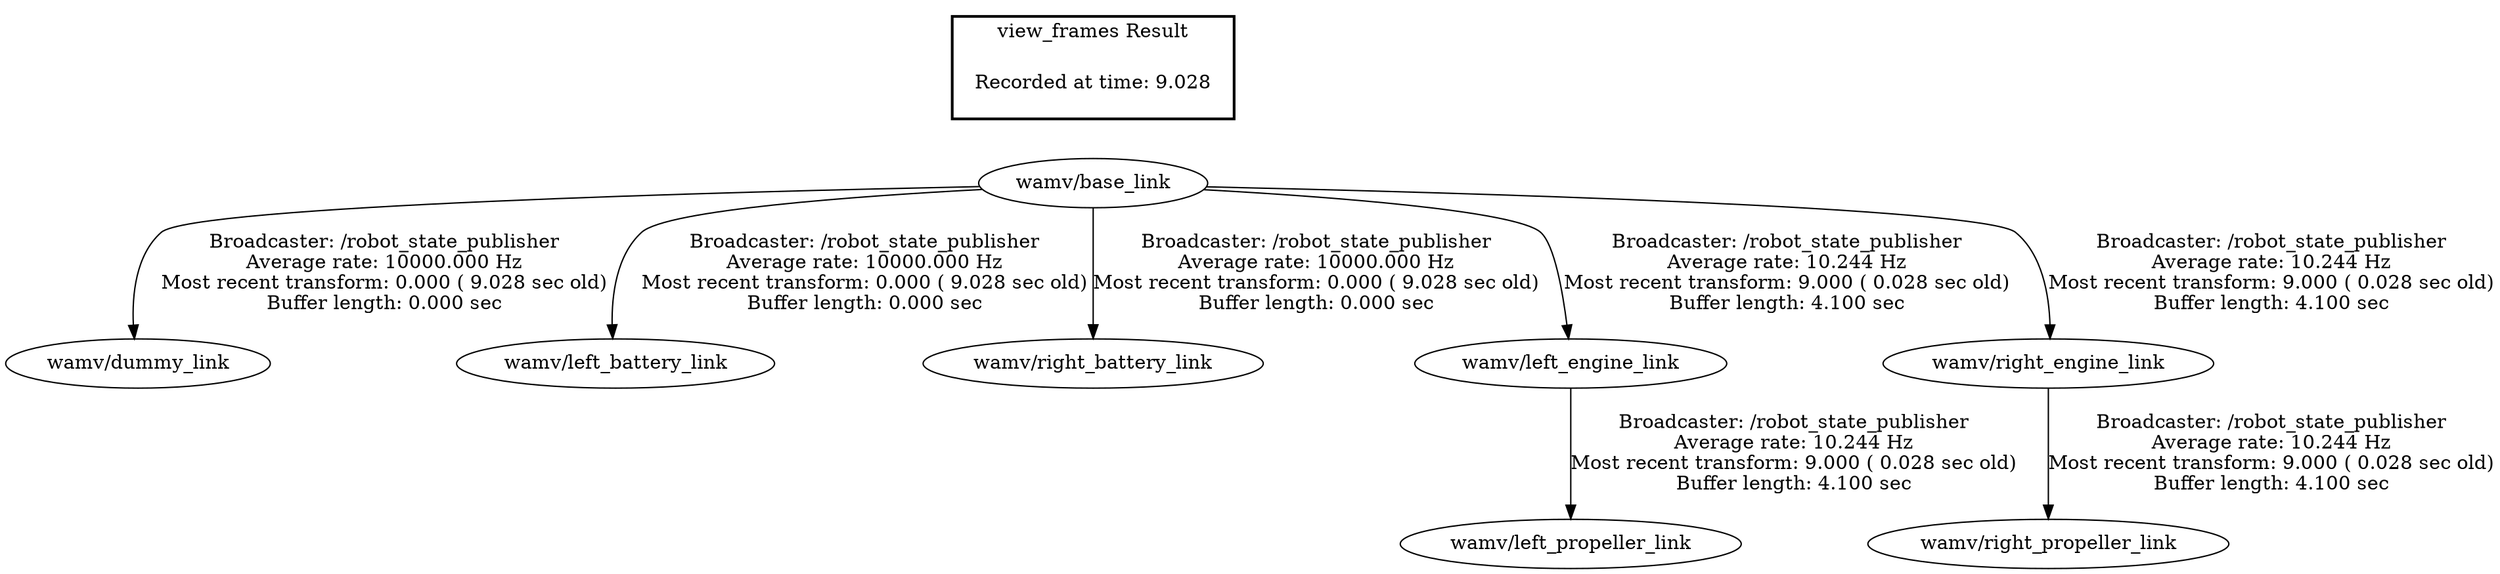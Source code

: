 digraph G {
"wamv/base_link" -> "wamv/dummy_link"[label="Broadcaster: /robot_state_publisher\nAverage rate: 10000.000 Hz\nMost recent transform: 0.000 ( 9.028 sec old)\nBuffer length: 0.000 sec\n"];
"wamv/base_link" -> "wamv/left_battery_link"[label="Broadcaster: /robot_state_publisher\nAverage rate: 10000.000 Hz\nMost recent transform: 0.000 ( 9.028 sec old)\nBuffer length: 0.000 sec\n"];
"wamv/base_link" -> "wamv/right_battery_link"[label="Broadcaster: /robot_state_publisher\nAverage rate: 10000.000 Hz\nMost recent transform: 0.000 ( 9.028 sec old)\nBuffer length: 0.000 sec\n"];
"wamv/base_link" -> "wamv/left_engine_link"[label="Broadcaster: /robot_state_publisher\nAverage rate: 10.244 Hz\nMost recent transform: 9.000 ( 0.028 sec old)\nBuffer length: 4.100 sec\n"];
"wamv/left_engine_link" -> "wamv/left_propeller_link"[label="Broadcaster: /robot_state_publisher\nAverage rate: 10.244 Hz\nMost recent transform: 9.000 ( 0.028 sec old)\nBuffer length: 4.100 sec\n"];
"wamv/base_link" -> "wamv/right_engine_link"[label="Broadcaster: /robot_state_publisher\nAverage rate: 10.244 Hz\nMost recent transform: 9.000 ( 0.028 sec old)\nBuffer length: 4.100 sec\n"];
"wamv/right_engine_link" -> "wamv/right_propeller_link"[label="Broadcaster: /robot_state_publisher\nAverage rate: 10.244 Hz\nMost recent transform: 9.000 ( 0.028 sec old)\nBuffer length: 4.100 sec\n"];
edge [style=invis];
 subgraph cluster_legend { style=bold; color=black; label ="view_frames Result";
"Recorded at time: 9.028"[ shape=plaintext ] ;
 }->"wamv/base_link";
}